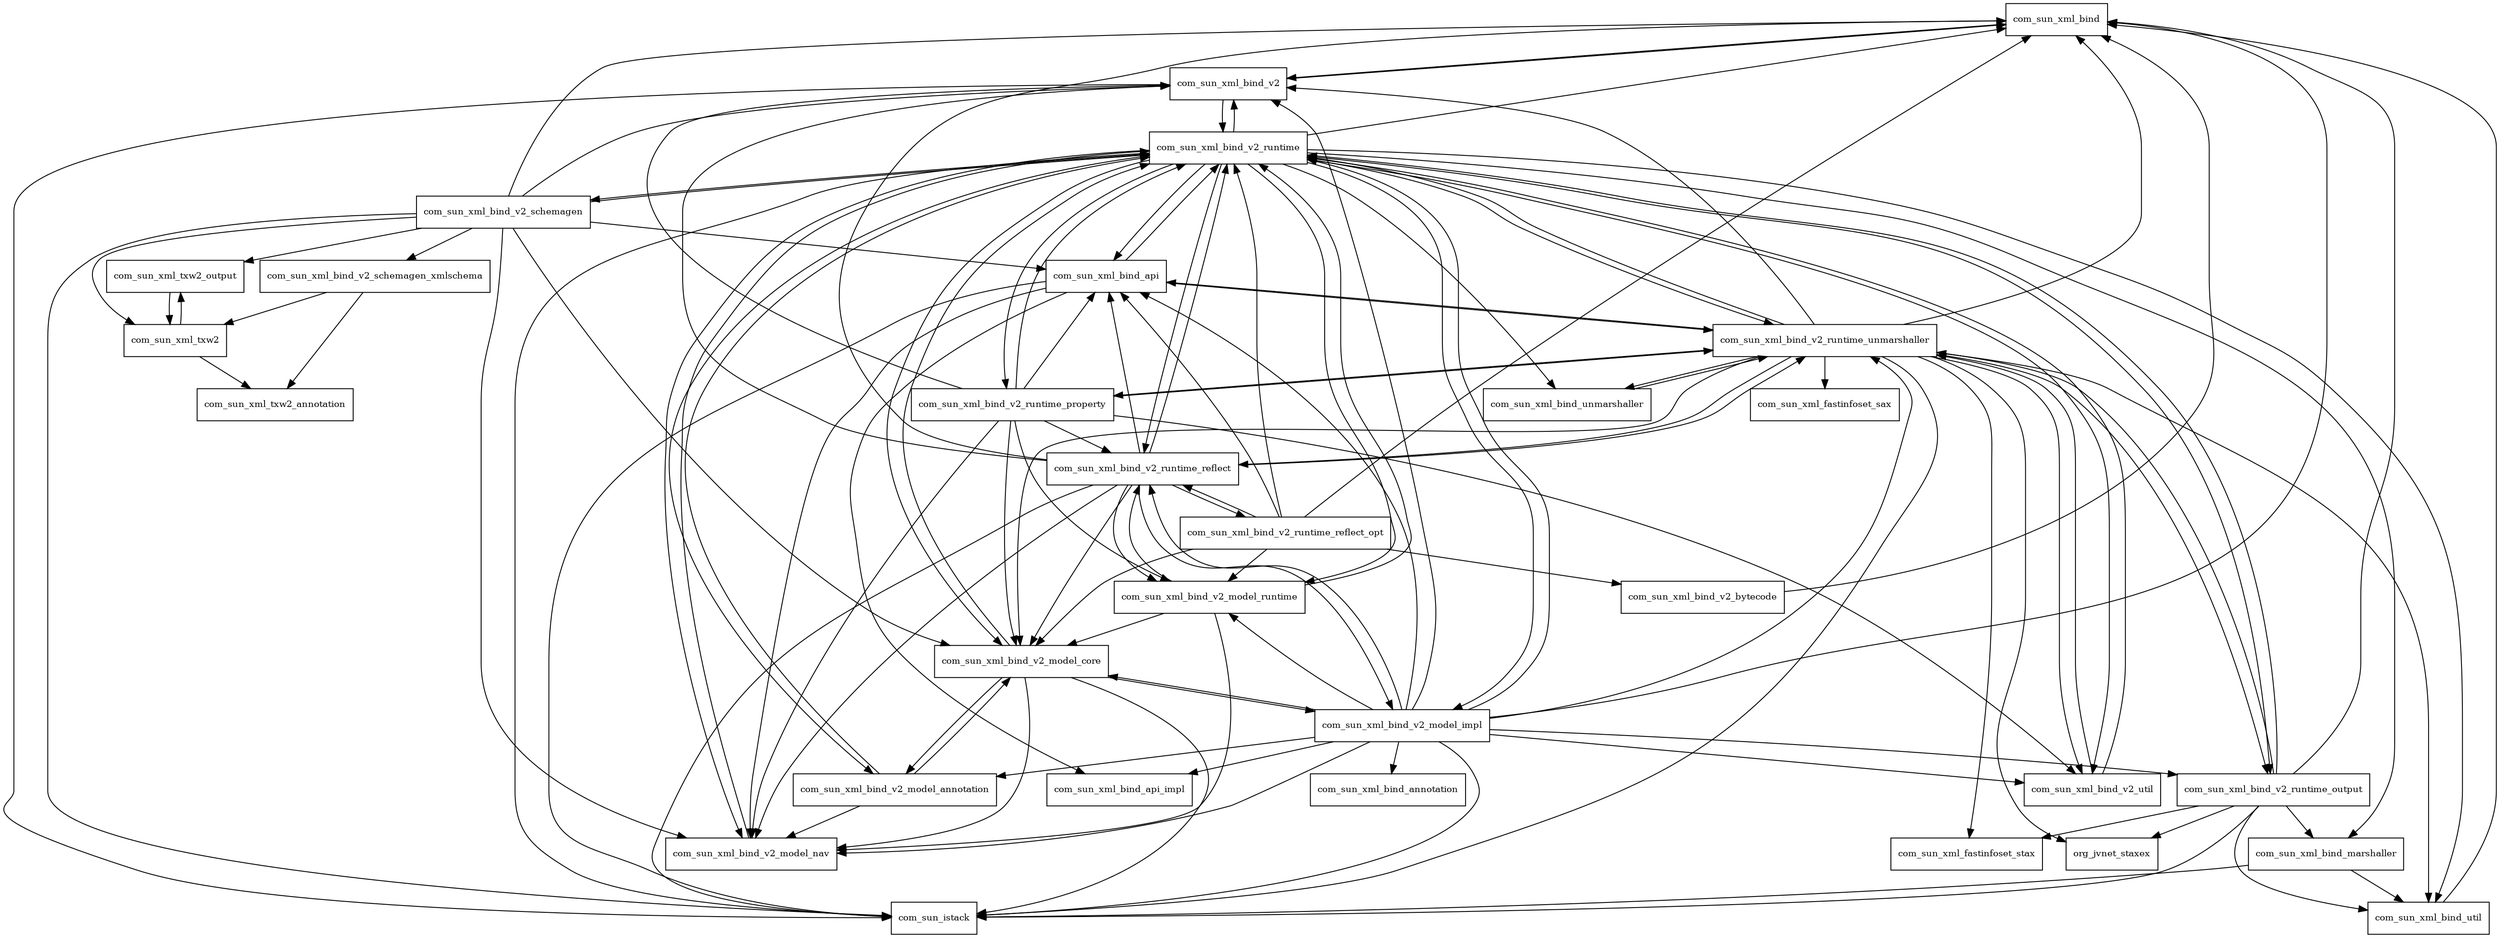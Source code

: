 digraph jaxb_impl_2_0_5_package_dependencies {
  node [shape = box, fontsize=10.0];
  com_sun_xml_bind -> com_sun_xml_bind_v2;
  com_sun_xml_bind_api -> com_sun_istack;
  com_sun_xml_bind_api -> com_sun_xml_bind_api_impl;
  com_sun_xml_bind_api -> com_sun_xml_bind_v2_model_nav;
  com_sun_xml_bind_api -> com_sun_xml_bind_v2_runtime;
  com_sun_xml_bind_api -> com_sun_xml_bind_v2_runtime_unmarshaller;
  com_sun_xml_bind_marshaller -> com_sun_istack;
  com_sun_xml_bind_marshaller -> com_sun_xml_bind_util;
  com_sun_xml_bind_unmarshaller -> com_sun_xml_bind_v2_runtime_unmarshaller;
  com_sun_xml_bind_util -> com_sun_xml_bind;
  com_sun_xml_bind_v2 -> com_sun_istack;
  com_sun_xml_bind_v2 -> com_sun_xml_bind;
  com_sun_xml_bind_v2 -> com_sun_xml_bind_v2_runtime;
  com_sun_xml_bind_v2_bytecode -> com_sun_xml_bind;
  com_sun_xml_bind_v2_model_annotation -> com_sun_xml_bind_v2_model_core;
  com_sun_xml_bind_v2_model_annotation -> com_sun_xml_bind_v2_model_nav;
  com_sun_xml_bind_v2_model_annotation -> com_sun_xml_bind_v2_runtime;
  com_sun_xml_bind_v2_model_core -> com_sun_istack;
  com_sun_xml_bind_v2_model_core -> com_sun_xml_bind_v2_model_annotation;
  com_sun_xml_bind_v2_model_core -> com_sun_xml_bind_v2_model_impl;
  com_sun_xml_bind_v2_model_core -> com_sun_xml_bind_v2_model_nav;
  com_sun_xml_bind_v2_model_core -> com_sun_xml_bind_v2_runtime;
  com_sun_xml_bind_v2_model_impl -> com_sun_istack;
  com_sun_xml_bind_v2_model_impl -> com_sun_xml_bind;
  com_sun_xml_bind_v2_model_impl -> com_sun_xml_bind_annotation;
  com_sun_xml_bind_v2_model_impl -> com_sun_xml_bind_api;
  com_sun_xml_bind_v2_model_impl -> com_sun_xml_bind_api_impl;
  com_sun_xml_bind_v2_model_impl -> com_sun_xml_bind_v2;
  com_sun_xml_bind_v2_model_impl -> com_sun_xml_bind_v2_model_annotation;
  com_sun_xml_bind_v2_model_impl -> com_sun_xml_bind_v2_model_core;
  com_sun_xml_bind_v2_model_impl -> com_sun_xml_bind_v2_model_nav;
  com_sun_xml_bind_v2_model_impl -> com_sun_xml_bind_v2_model_runtime;
  com_sun_xml_bind_v2_model_impl -> com_sun_xml_bind_v2_runtime;
  com_sun_xml_bind_v2_model_impl -> com_sun_xml_bind_v2_runtime_output;
  com_sun_xml_bind_v2_model_impl -> com_sun_xml_bind_v2_runtime_reflect;
  com_sun_xml_bind_v2_model_impl -> com_sun_xml_bind_v2_runtime_unmarshaller;
  com_sun_xml_bind_v2_model_impl -> com_sun_xml_bind_v2_util;
  com_sun_xml_bind_v2_model_nav -> com_sun_xml_bind_v2_runtime;
  com_sun_xml_bind_v2_model_runtime -> com_sun_xml_bind_v2_model_core;
  com_sun_xml_bind_v2_model_runtime -> com_sun_xml_bind_v2_model_nav;
  com_sun_xml_bind_v2_model_runtime -> com_sun_xml_bind_v2_runtime;
  com_sun_xml_bind_v2_model_runtime -> com_sun_xml_bind_v2_runtime_reflect;
  com_sun_xml_bind_v2_runtime -> com_sun_istack;
  com_sun_xml_bind_v2_runtime -> com_sun_xml_bind;
  com_sun_xml_bind_v2_runtime -> com_sun_xml_bind_api;
  com_sun_xml_bind_v2_runtime -> com_sun_xml_bind_marshaller;
  com_sun_xml_bind_v2_runtime -> com_sun_xml_bind_unmarshaller;
  com_sun_xml_bind_v2_runtime -> com_sun_xml_bind_util;
  com_sun_xml_bind_v2_runtime -> com_sun_xml_bind_v2;
  com_sun_xml_bind_v2_runtime -> com_sun_xml_bind_v2_model_annotation;
  com_sun_xml_bind_v2_runtime -> com_sun_xml_bind_v2_model_core;
  com_sun_xml_bind_v2_runtime -> com_sun_xml_bind_v2_model_impl;
  com_sun_xml_bind_v2_runtime -> com_sun_xml_bind_v2_model_nav;
  com_sun_xml_bind_v2_runtime -> com_sun_xml_bind_v2_model_runtime;
  com_sun_xml_bind_v2_runtime -> com_sun_xml_bind_v2_runtime_output;
  com_sun_xml_bind_v2_runtime -> com_sun_xml_bind_v2_runtime_property;
  com_sun_xml_bind_v2_runtime -> com_sun_xml_bind_v2_runtime_reflect;
  com_sun_xml_bind_v2_runtime -> com_sun_xml_bind_v2_runtime_unmarshaller;
  com_sun_xml_bind_v2_runtime -> com_sun_xml_bind_v2_schemagen;
  com_sun_xml_bind_v2_runtime -> com_sun_xml_bind_v2_util;
  com_sun_xml_bind_v2_runtime_output -> com_sun_istack;
  com_sun_xml_bind_v2_runtime_output -> com_sun_xml_bind;
  com_sun_xml_bind_v2_runtime_output -> com_sun_xml_bind_marshaller;
  com_sun_xml_bind_v2_runtime_output -> com_sun_xml_bind_util;
  com_sun_xml_bind_v2_runtime_output -> com_sun_xml_bind_v2_runtime;
  com_sun_xml_bind_v2_runtime_output -> com_sun_xml_bind_v2_runtime_unmarshaller;
  com_sun_xml_bind_v2_runtime_output -> com_sun_xml_fastinfoset_stax;
  com_sun_xml_bind_v2_runtime_output -> org_jvnet_staxex;
  com_sun_xml_bind_v2_runtime_property -> com_sun_xml_bind_api;
  com_sun_xml_bind_v2_runtime_property -> com_sun_xml_bind_v2;
  com_sun_xml_bind_v2_runtime_property -> com_sun_xml_bind_v2_model_core;
  com_sun_xml_bind_v2_runtime_property -> com_sun_xml_bind_v2_model_nav;
  com_sun_xml_bind_v2_runtime_property -> com_sun_xml_bind_v2_model_runtime;
  com_sun_xml_bind_v2_runtime_property -> com_sun_xml_bind_v2_runtime;
  com_sun_xml_bind_v2_runtime_property -> com_sun_xml_bind_v2_runtime_reflect;
  com_sun_xml_bind_v2_runtime_property -> com_sun_xml_bind_v2_runtime_unmarshaller;
  com_sun_xml_bind_v2_runtime_property -> com_sun_xml_bind_v2_util;
  com_sun_xml_bind_v2_runtime_reflect -> com_sun_istack;
  com_sun_xml_bind_v2_runtime_reflect -> com_sun_xml_bind;
  com_sun_xml_bind_v2_runtime_reflect -> com_sun_xml_bind_api;
  com_sun_xml_bind_v2_runtime_reflect -> com_sun_xml_bind_v2;
  com_sun_xml_bind_v2_runtime_reflect -> com_sun_xml_bind_v2_model_core;
  com_sun_xml_bind_v2_runtime_reflect -> com_sun_xml_bind_v2_model_impl;
  com_sun_xml_bind_v2_runtime_reflect -> com_sun_xml_bind_v2_model_nav;
  com_sun_xml_bind_v2_runtime_reflect -> com_sun_xml_bind_v2_model_runtime;
  com_sun_xml_bind_v2_runtime_reflect -> com_sun_xml_bind_v2_runtime;
  com_sun_xml_bind_v2_runtime_reflect -> com_sun_xml_bind_v2_runtime_reflect_opt;
  com_sun_xml_bind_v2_runtime_reflect -> com_sun_xml_bind_v2_runtime_unmarshaller;
  com_sun_xml_bind_v2_runtime_reflect_opt -> com_sun_xml_bind;
  com_sun_xml_bind_v2_runtime_reflect_opt -> com_sun_xml_bind_api;
  com_sun_xml_bind_v2_runtime_reflect_opt -> com_sun_xml_bind_v2_bytecode;
  com_sun_xml_bind_v2_runtime_reflect_opt -> com_sun_xml_bind_v2_model_core;
  com_sun_xml_bind_v2_runtime_reflect_opt -> com_sun_xml_bind_v2_model_runtime;
  com_sun_xml_bind_v2_runtime_reflect_opt -> com_sun_xml_bind_v2_runtime;
  com_sun_xml_bind_v2_runtime_reflect_opt -> com_sun_xml_bind_v2_runtime_reflect;
  com_sun_xml_bind_v2_runtime_unmarshaller -> com_sun_istack;
  com_sun_xml_bind_v2_runtime_unmarshaller -> com_sun_xml_bind;
  com_sun_xml_bind_v2_runtime_unmarshaller -> com_sun_xml_bind_api;
  com_sun_xml_bind_v2_runtime_unmarshaller -> com_sun_xml_bind_unmarshaller;
  com_sun_xml_bind_v2_runtime_unmarshaller -> com_sun_xml_bind_util;
  com_sun_xml_bind_v2_runtime_unmarshaller -> com_sun_xml_bind_v2;
  com_sun_xml_bind_v2_runtime_unmarshaller -> com_sun_xml_bind_v2_model_core;
  com_sun_xml_bind_v2_runtime_unmarshaller -> com_sun_xml_bind_v2_runtime;
  com_sun_xml_bind_v2_runtime_unmarshaller -> com_sun_xml_bind_v2_runtime_output;
  com_sun_xml_bind_v2_runtime_unmarshaller -> com_sun_xml_bind_v2_runtime_property;
  com_sun_xml_bind_v2_runtime_unmarshaller -> com_sun_xml_bind_v2_runtime_reflect;
  com_sun_xml_bind_v2_runtime_unmarshaller -> com_sun_xml_bind_v2_util;
  com_sun_xml_bind_v2_runtime_unmarshaller -> com_sun_xml_fastinfoset_sax;
  com_sun_xml_bind_v2_runtime_unmarshaller -> com_sun_xml_fastinfoset_stax;
  com_sun_xml_bind_v2_runtime_unmarshaller -> org_jvnet_staxex;
  com_sun_xml_bind_v2_schemagen -> com_sun_istack;
  com_sun_xml_bind_v2_schemagen -> com_sun_xml_bind;
  com_sun_xml_bind_v2_schemagen -> com_sun_xml_bind_api;
  com_sun_xml_bind_v2_schemagen -> com_sun_xml_bind_v2;
  com_sun_xml_bind_v2_schemagen -> com_sun_xml_bind_v2_model_core;
  com_sun_xml_bind_v2_schemagen -> com_sun_xml_bind_v2_model_nav;
  com_sun_xml_bind_v2_schemagen -> com_sun_xml_bind_v2_runtime;
  com_sun_xml_bind_v2_schemagen -> com_sun_xml_bind_v2_schemagen_xmlschema;
  com_sun_xml_bind_v2_schemagen -> com_sun_xml_txw2;
  com_sun_xml_bind_v2_schemagen -> com_sun_xml_txw2_output;
  com_sun_xml_bind_v2_schemagen_xmlschema -> com_sun_xml_txw2;
  com_sun_xml_bind_v2_schemagen_xmlschema -> com_sun_xml_txw2_annotation;
  com_sun_xml_bind_v2_util -> com_sun_xml_bind_v2_runtime;
  com_sun_xml_bind_v2_util -> com_sun_xml_bind_v2_runtime_unmarshaller;
  com_sun_xml_txw2 -> com_sun_xml_txw2_annotation;
  com_sun_xml_txw2 -> com_sun_xml_txw2_output;
  com_sun_xml_txw2_output -> com_sun_xml_txw2;
}
